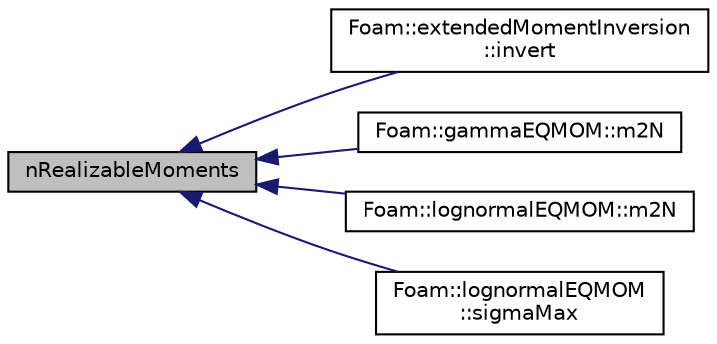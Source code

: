digraph "nRealizableMoments"
{
  bgcolor="transparent";
  edge [fontname="Helvetica",fontsize="10",labelfontname="Helvetica",labelfontsize="10"];
  node [fontname="Helvetica",fontsize="10",shape=record];
  rankdir="LR";
  Node1 [label="nRealizableMoments",height=0.2,width=0.4,color="black", fillcolor="grey75", style="filled" fontcolor="black"];
  Node1 -> Node2 [dir="back",color="midnightblue",fontsize="10",style="solid",fontname="Helvetica"];
  Node2 [label="Foam::extendedMomentInversion\l::invert",height=0.2,width=0.4,color="black",URL="$d7/d7a/a00016.html#a45d56bb3ba42ace7670d4c68707abf5d",tooltip="Invert moments to find weight, abscissae and sigma. "];
  Node1 -> Node3 [dir="back",color="midnightblue",fontsize="10",style="solid",fontname="Helvetica"];
  Node3 [label="Foam::gammaEQMOM::m2N",height=0.2,width=0.4,color="black",URL="$d1/d2b/a00018.html#a6172190860f9832ff36e824497be673e",tooltip="Compute the last moment from starred moments. "];
  Node1 -> Node4 [dir="back",color="midnightblue",fontsize="10",style="solid",fontname="Helvetica"];
  Node4 [label="Foam::lognormalEQMOM::m2N",height=0.2,width=0.4,color="black",URL="$d6/d5b/a00026.html#a6172190860f9832ff36e824497be673e",tooltip="Compute the last moment from starred moments. "];
  Node1 -> Node5 [dir="back",color="midnightblue",fontsize="10",style="solid",fontname="Helvetica"];
  Node5 [label="Foam::lognormalEQMOM\l::sigmaMax",height=0.2,width=0.4,color="black",URL="$d6/d5b/a00026.html#a479ec71576844909c5c0756350c24e2f",tooltip="Compute maximum value of sigma to ensure realizability. "];
}
